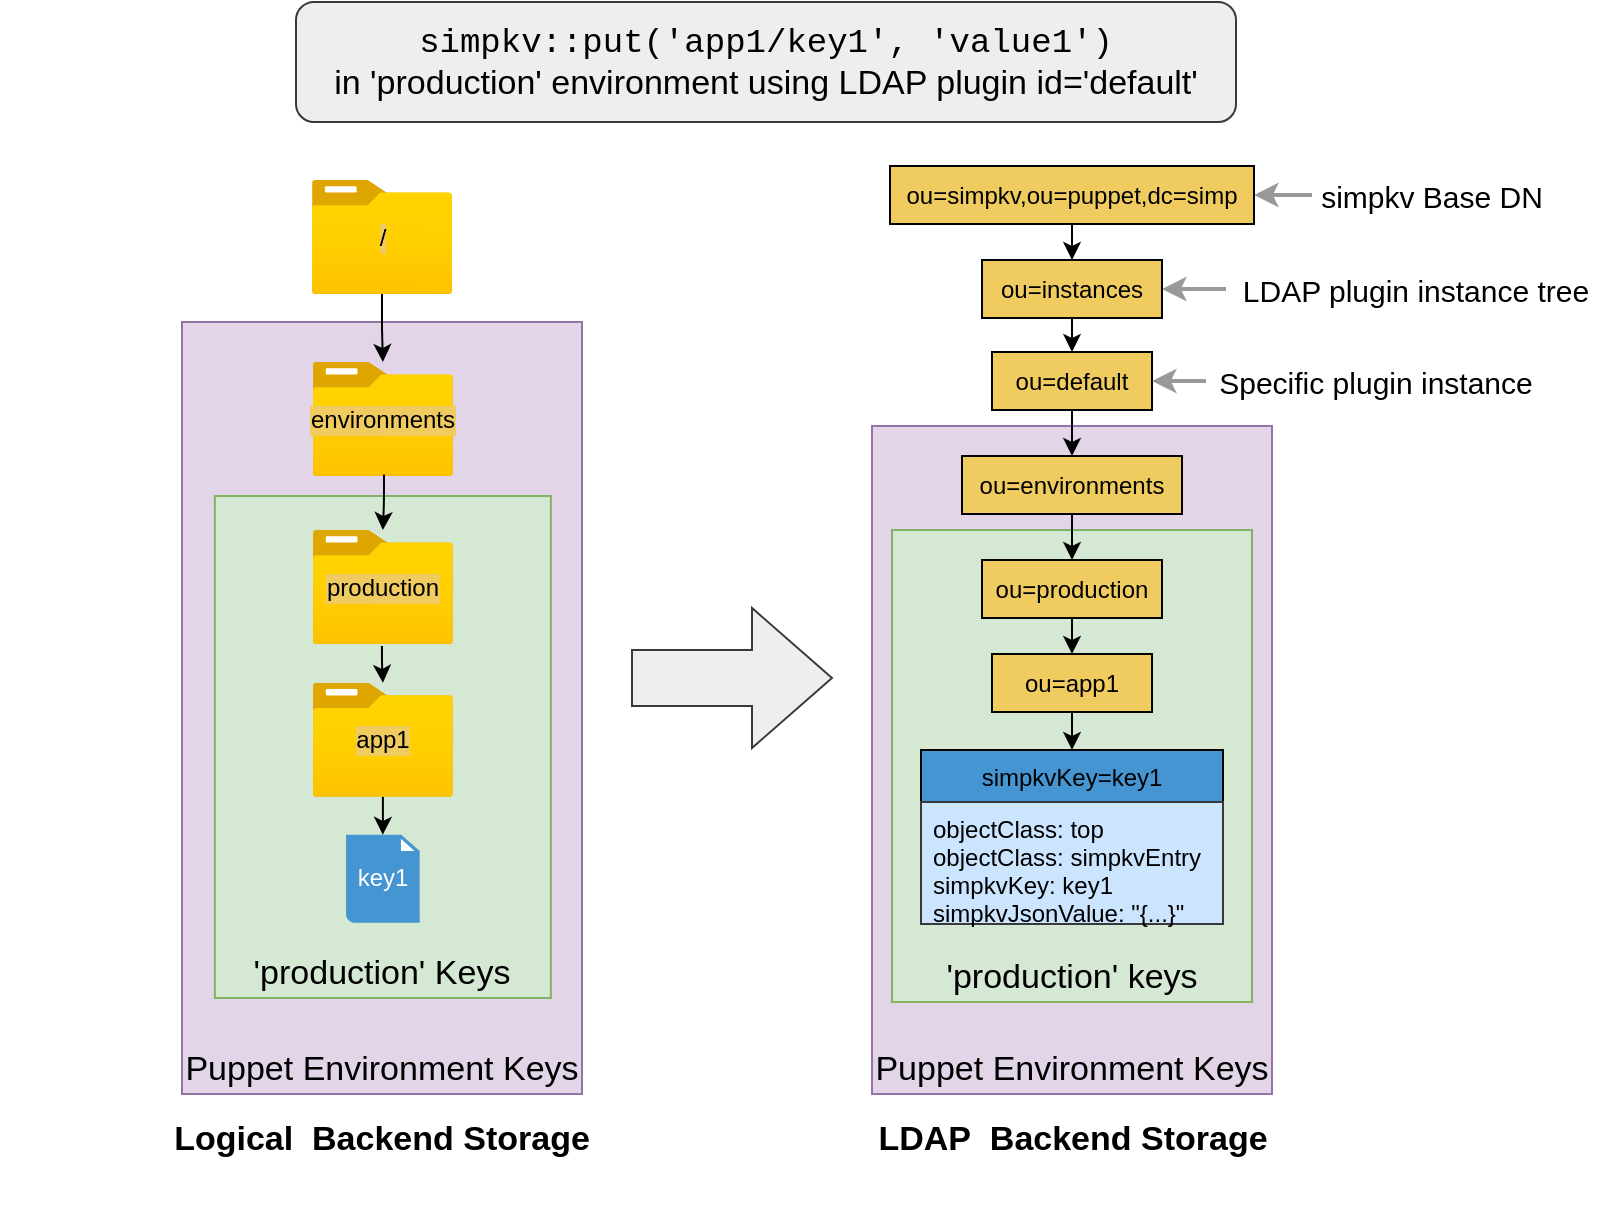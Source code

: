 <mxfile version="15.4.1" type="google"><diagram name="Page-1" id="2c0d36ab-eaac-3732-788b-9136903baeff"><mxGraphModel dx="1140" dy="624" grid="0" gridSize="1" guides="1" tooltips="1" connect="1" arrows="1" fold="1" page="1" pageScale="1.5" pageWidth="1169" pageHeight="827" background="#ffffff" math="0" shadow="0"><root><mxCell id="0"/><mxCell id="1" parent="0"/><mxCell id="208PTMHqfu_vN-Fcl2d_-17" value="&lt;font face=&quot;Courier New&quot;&gt;simpkv::put('app1/key1', 'value1')&lt;/font&gt; &lt;br&gt;in 'production' environment using LDAP plugin id='default'" style="rounded=1;whiteSpace=wrap;html=1;fontSize=17;fillColor=#eeeeee;strokeColor=#36393d;glass=0;" parent="1" vertex="1"><mxGeometry x="314" y="144" width="470" height="60" as="geometry"/></mxCell><mxCell id="208PTMHqfu_vN-Fcl2d_-22" value="" style="html=1;shadow=0;dashed=0;align=center;verticalAlign=middle;shape=mxgraph.arrows2.arrow;dy=0.6;dx=40;notch=0;fontSize=17;fillColor=#eeeeee;strokeColor=#36393d;" parent="1" vertex="1"><mxGeometry x="482" y="447" width="100" height="70" as="geometry"/></mxCell><mxCell id="208PTMHqfu_vN-Fcl2d_-25" value="simpkv Base DN" style="text;html=1;strokeColor=none;fillColor=none;align=center;verticalAlign=middle;whiteSpace=wrap;rounded=0;fontSize=15;" parent="1" vertex="1"><mxGeometry x="822" y="225.5" width="120" height="30" as="geometry"/></mxCell><mxCell id="208PTMHqfu_vN-Fcl2d_-46" value="" style="edgeStyle=none;rounded=0;orthogonalLoop=1;jettySize=auto;html=1;fontSize=15;strokeColor=#999999;strokeWidth=2;exitX=0;exitY=0.5;exitDx=0;exitDy=0;" parent="1" source="208PTMHqfu_vN-Fcl2d_-28" target="0eRQLGUDFKv9jYtDVFkk-20" edge="1"><mxGeometry relative="1" as="geometry"><mxPoint x="754" y="287" as="targetPoint"/></mxGeometry></mxCell><mxCell id="208PTMHqfu_vN-Fcl2d_-28" value="&lt;div style=&quot;font-size: 15px&quot;&gt;LDAP plugin instance tree&lt;br style=&quot;font-size: 15px&quot;&gt;&lt;/div&gt;" style="text;html=1;strokeColor=none;fillColor=none;align=center;verticalAlign=middle;whiteSpace=wrap;rounded=0;fontSize=15;" parent="1" vertex="1"><mxGeometry x="779" y="272.5" width="190" height="30" as="geometry"/></mxCell><mxCell id="208PTMHqfu_vN-Fcl2d_-36" value="" style="edgeStyle=none;rounded=0;orthogonalLoop=1;jettySize=auto;html=1;fontSize=17;strokeColor=#999999;strokeWidth=2;exitX=0;exitY=0.5;exitDx=0;exitDy=0;entryX=1;entryY=0.5;entryDx=0;entryDy=0;" parent="1" source="208PTMHqfu_vN-Fcl2d_-25" target="0eRQLGUDFKv9jYtDVFkk-18" edge="1"><mxGeometry relative="1" as="geometry"><mxPoint x="753.984" y="174" as="sourcePoint"/><mxPoint x="806" y="215.099" as="targetPoint"/></mxGeometry></mxCell><mxCell id="208PTMHqfu_vN-Fcl2d_-40" value="" style="group" parent="1" vertex="1" connectable="0"><mxGeometry x="166.436" y="233" width="382.0" height="520" as="geometry"/></mxCell><mxCell id="208PTMHqfu_vN-Fcl2d_-18" value="&lt;div&gt;&lt;b&gt;Logical&amp;nbsp; Backend Storage&lt;/b&gt;&lt;/div&gt;" style="rounded=0;whiteSpace=wrap;html=1;fontSize=17;strokeColor=none;" parent="208PTMHqfu_vN-Fcl2d_-40" vertex="1"><mxGeometry y="450" width="382" height="60" as="geometry"/></mxCell><mxCell id="208PTMHqfu_vN-Fcl2d_-38" value="" style="group" parent="208PTMHqfu_vN-Fcl2d_-40" vertex="1" connectable="0"><mxGeometry x="90.564" width="200" height="457" as="geometry"/></mxCell><mxCell id="208PTMHqfu_vN-Fcl2d_-1" value="&lt;font style=&quot;font-size: 17px&quot;&gt;Puppet Environment Keys&lt;/font&gt;" style="whiteSpace=wrap;html=1;rounded=0;fillColor=#e1d5e7;strokeColor=#9673a6;verticalAlign=bottom;fontSize=17;fontFamily=Helvetica;" parent="208PTMHqfu_vN-Fcl2d_-38" vertex="1"><mxGeometry y="71" width="200" height="386" as="geometry"/></mxCell><mxCell id="208PTMHqfu_vN-Fcl2d_-2" value="&lt;font style=&quot;font-size: 17px&quot;&gt;'production' Keys&lt;/font&gt;" style="whiteSpace=wrap;html=1;rounded=0;fillColor=#d5e8d4;strokeColor=#82b366;verticalAlign=bottom;fontSize=17;fontFamily=Helvetica;" parent="208PTMHqfu_vN-Fcl2d_-38" vertex="1"><mxGeometry x="16.44" y="158" width="168" height="251" as="geometry"/></mxCell><mxCell id="208PTMHqfu_vN-Fcl2d_-8" value="key1" style="shadow=0;dashed=0;html=1;strokeColor=none;fillColor=#4495D1;labelPosition=center;verticalLabelPosition=middle;verticalAlign=middle;align=center;outlineConnect=0;shape=mxgraph.veeam.2d.file;rounded=1;fontColor=#FFFFFF;" parent="208PTMHqfu_vN-Fcl2d_-38" vertex="1"><mxGeometry x="82.036" y="327.4" width="36.8" height="44" as="geometry"/></mxCell><mxCell id="208PTMHqfu_vN-Fcl2d_-7" value="" style="edgeStyle=orthogonalEdgeStyle;" parent="208PTMHqfu_vN-Fcl2d_-38" source="208PTMHqfu_vN-Fcl2d_-5" target="208PTMHqfu_vN-Fcl2d_-8" edge="1"><mxGeometry x="-250" y="6" as="geometry"><mxPoint x="612.859" y="775" as="targetPoint"/></mxGeometry></mxCell><mxCell id="208PTMHqfu_vN-Fcl2d_-3" value="/" style="html=1;points=[];align=center;image;fontSize=12;image=img/lib/azure2/general/Folder_Blank.svg;rounded=1;labelPosition=center;verticalLabelPosition=middle;verticalAlign=middle;labelBackgroundColor=#F0CC60;resizeWidth=1;resizeHeight=1;autosize=0;" parent="208PTMHqfu_vN-Fcl2d_-38" vertex="1"><mxGeometry x="60.561" width="78.87" height="57" as="geometry"/></mxCell><mxCell id="208PTMHqfu_vN-Fcl2d_-4" value="production" style="html=1;points=[];align=center;image;fontSize=12;image=img/lib/azure2/general/Folder_Blank.svg;rounded=1;labelPosition=center;verticalLabelPosition=middle;verticalAlign=middle;labelBackgroundColor=#F0CC60;resizeWidth=1;resizeHeight=1;autosize=0;" parent="208PTMHqfu_vN-Fcl2d_-38" vertex="1"><mxGeometry x="61.001" y="175" width="78.87" height="57" as="geometry"/></mxCell><mxCell id="208PTMHqfu_vN-Fcl2d_-5" value="app1" style="html=1;points=[];align=center;image;fontSize=12;image=img/lib/azure2/general/Folder_Blank.svg;rounded=1;labelPosition=center;verticalLabelPosition=middle;verticalAlign=middle;labelBackgroundColor=#F0CC60;resizeWidth=1;resizeHeight=1;autosize=0;" parent="208PTMHqfu_vN-Fcl2d_-38" vertex="1"><mxGeometry x="61.001" y="251.4" width="78.87" height="57" as="geometry"/></mxCell><mxCell id="208PTMHqfu_vN-Fcl2d_-6" value="" style="edgeStyle=orthogonalEdgeStyle;exitX=0.494;exitY=1.018;exitDx=0;exitDy=0;exitPerimeter=0;" parent="208PTMHqfu_vN-Fcl2d_-38" source="208PTMHqfu_vN-Fcl2d_-4" target="208PTMHqfu_vN-Fcl2d_-5" edge="1"><mxGeometry x="-63" y="-121" as="geometry"><Array as="points"/></mxGeometry></mxCell><mxCell id="208PTMHqfu_vN-Fcl2d_-9" value="environments" style="html=1;points=[];align=center;image;fontSize=12;image=img/lib/azure2/general/Folder_Blank.svg;rounded=1;labelPosition=center;verticalLabelPosition=middle;verticalAlign=middle;labelBackgroundColor=#F0CC60;resizeWidth=1;resizeHeight=1;autosize=0;" parent="208PTMHqfu_vN-Fcl2d_-38" vertex="1"><mxGeometry x="61.001" y="91" width="78.87" height="57" as="geometry"/></mxCell><mxCell id="208PTMHqfu_vN-Fcl2d_-10" value="" style="edgeStyle=elbowEdgeStyle;elbow=vertical;endArrow=classic;html=1;rounded=0;" parent="208PTMHqfu_vN-Fcl2d_-38" source="208PTMHqfu_vN-Fcl2d_-3" target="208PTMHqfu_vN-Fcl2d_-9" edge="1"><mxGeometry x="245.001" y="99" width="50" height="50" as="geometry"><mxPoint x="12.676" y="-40" as="sourcePoint"/><mxPoint x="-190.604" y="4" as="targetPoint"/></mxGeometry></mxCell><mxCell id="208PTMHqfu_vN-Fcl2d_-11" value="" style="edgeStyle=elbowEdgeStyle;elbow=vertical;endArrow=classic;html=1;exitX=0.507;exitY=0.986;exitDx=0;exitDy=0;exitPerimeter=0;" parent="208PTMHqfu_vN-Fcl2d_-38" source="208PTMHqfu_vN-Fcl2d_-9" target="208PTMHqfu_vN-Fcl2d_-4" edge="1"><mxGeometry x="245.001" y="99" width="50" height="50" as="geometry"><mxPoint x="170" y="59" as="sourcePoint"/><mxPoint x="120" y="109" as="targetPoint"/></mxGeometry></mxCell><mxCell id="208PTMHqfu_vN-Fcl2d_-20" value="&lt;div&gt;&lt;b&gt;LDAP&amp;nbsp; Backend Storage&lt;/b&gt;&lt;/div&gt;" style="rounded=0;whiteSpace=wrap;html=1;fontSize=17;strokeColor=none;" parent="1" vertex="1"><mxGeometry x="576.5" y="683" width="251" height="60" as="geometry"/></mxCell><mxCell id="208PTMHqfu_vN-Fcl2d_-12" value="&lt;font style=&quot;font-size: 17px&quot;&gt;Puppet Environment Keys&lt;/font&gt;" style="whiteSpace=wrap;html=1;rounded=0;fillColor=#e1d5e7;strokeColor=#9673a6;verticalAlign=bottom;fontSize=17;fontFamily=Helvetica;" parent="1" vertex="1"><mxGeometry x="602" y="356" width="200" height="334" as="geometry"/></mxCell><mxCell id="HH_NRcBdMy8W0-aaQskL-11" value="'production' keys" style="whiteSpace=wrap;html=1;fillColor=#d5e8d4;strokeColor=#82b366;verticalAlign=bottom;fontSize=17;" parent="1" vertex="1"><mxGeometry x="612" y="408" width="180" height="236" as="geometry"/></mxCell><mxCell id="0eRQLGUDFKv9jYtDVFkk-18" value="&lt;div&gt;ou=simpkv,ou=puppet,dc=simp&lt;/div&gt;" style="whiteSpace=wrap;html=1;fillColor=#F0CC60;" parent="1" vertex="1"><mxGeometry x="611" y="226" width="182" height="29" as="geometry"/></mxCell><mxCell id="0eRQLGUDFKv9jYtDVFkk-20" value="ou=instances" style="whiteSpace=wrap;html=1;fillColor=#F0CC60;" parent="1" vertex="1"><mxGeometry x="657" y="273" width="90" height="29" as="geometry"/></mxCell><mxCell id="JSehxr0sg_g_iUAbXu5D-5" style="edgeStyle=orthogonalEdgeStyle;rounded=0;orthogonalLoop=1;jettySize=auto;html=1;noEdgeStyle=1;orthogonal=1;entryX=0.5;entryY=0;entryDx=0;entryDy=0;" parent="1" source="0eRQLGUDFKv9jYtDVFkk-18" target="0eRQLGUDFKv9jYtDVFkk-20" edge="1"><mxGeometry x="612" y="61" as="geometry"><mxPoint x="735" y="198" as="sourcePoint"/></mxGeometry></mxCell><mxCell id="208PTMHqfu_vN-Fcl2d_-45" value="" style="rounded=0;orthogonalLoop=1;jettySize=auto;html=1;fontSize=15;strokeColor=#000000;strokeWidth=1;" parent="1" source="0eRQLGUDFKv9jYtDVFkk-20" target="0eRQLGUDFKv9jYtDVFkk-22" edge="1"><mxGeometry relative="1" as="geometry"/></mxCell><mxCell id="0eRQLGUDFKv9jYtDVFkk-22" value="ou=default" style="whiteSpace=wrap;html=1;fillColor=#F0CC60;" parent="1" vertex="1"><mxGeometry x="662" y="319" width="80" height="29" as="geometry"/></mxCell><mxCell id="0eRQLGUDFKv9jYtDVFkk-24" value="ou=environments" style="whiteSpace=wrap;html=1;fillColor=#F0CC60;" parent="1" vertex="1"><mxGeometry x="647" y="371" width="110" height="29" as="geometry"/></mxCell><mxCell id="0eRQLGUDFKv9jYtDVFkk-40" style="edgeStyle=elbowEdgeStyle;rounded=1;orthogonalLoop=1;jettySize=auto;html=1;exitDx=0;exitDy=0;orthogonal=1;entryX=0.5;entryY=0;entryDx=0;entryDy=0;exitX=0.5;exitY=1;elbow=vertical;" parent="1" source="0eRQLGUDFKv9jYtDVFkk-22" target="0eRQLGUDFKv9jYtDVFkk-24" edge="1"><mxGeometry x="612" y="61" as="geometry"/></mxCell><mxCell id="0eRQLGUDFKv9jYtDVFkk-26" value="ou=production" style="whiteSpace=wrap;html=1;fillColor=#F0CC60;" parent="1" vertex="1"><mxGeometry x="657" y="423" width="90" height="29" as="geometry"/></mxCell><mxCell id="HH_NRcBdMy8W0-aaQskL-22" value="" style="edgeStyle=elbowEdgeStyle;rounded=1;orthogonalLoop=1;jettySize=auto;elbow=vertical;html=1;entryX=0.5;entryY=0;entryDx=0;entryDy=0;" parent="1" source="0eRQLGUDFKv9jYtDVFkk-24" target="0eRQLGUDFKv9jYtDVFkk-26" edge="1"><mxGeometry x="612" y="61" as="geometry"/></mxCell><mxCell id="0eRQLGUDFKv9jYtDVFkk-28" value="ou=app1" style="whiteSpace=wrap;html=1;fillColor=#F0CC60;" parent="1" vertex="1"><mxGeometry x="662" y="470" width="80" height="29" as="geometry"/></mxCell><mxCell id="0eRQLGUDFKv9jYtDVFkk-42" style="edgeStyle=orthogonalEdgeStyle;rounded=0;orthogonalLoop=1;jettySize=auto;html=1;exitDx=0;exitDy=0;entryDx=0;entryDy=0;noEdgeStyle=1;orthogonal=1;" parent="1" source="0eRQLGUDFKv9jYtDVFkk-26" target="0eRQLGUDFKv9jYtDVFkk-28" edge="1"><mxGeometry x="612" y="61" as="geometry"><mxPoint x="434.5" y="371" as="sourcePoint"/></mxGeometry></mxCell><mxCell id="0eRQLGUDFKv9jYtDVFkk-43" style="edgeStyle=elbowEdgeStyle;rounded=1;orthogonalLoop=1;jettySize=auto;html=1;exitDx=0;exitDy=0;entryDx=0;entryDy=0;orthogonal=1;exitX=0.5;exitY=1;entryX=0.5;entryY=0;elbow=vertical;" parent="1" source="0eRQLGUDFKv9jYtDVFkk-28" target="HH_NRcBdMy8W0-aaQskL-32" edge="1"><mxGeometry x="-33" y="-42" as="geometry"><mxPoint x="702" y="528" as="targetPoint"/></mxGeometry></mxCell><mxCell id="HH_NRcBdMy8W0-aaQskL-32" value="simpkvKey=key1" style="swimlane;fontStyle=0;childLayout=stackLayout;horizontal=1;startSize=26;horizontalStack=0;resizeParent=1;resizeParentMax=0;resizeLast=0;collapsible=1;marginBottom=0;fillColor=#4495D1;" parent="1" vertex="1"><mxGeometry x="626.5" y="518" width="151" height="87" as="geometry"><mxRectangle x="48" y="1630" width="117" height="26" as="alternateBounds"/></mxGeometry></mxCell><mxCell id="HH_NRcBdMy8W0-aaQskL-33" value="objectClass: top&#10;objectClass: simpkvEntry&#10;simpkvKey: key1&#10;simpkvJsonValue: &quot;{...}&quot;&#10;" style="text;strokeColor=#36393d;fillColor=#cce5ff;align=left;verticalAlign=top;spacingLeft=4;spacingRight=4;overflow=hidden;rotatable=0;points=[[0,0.5],[1,0.5]];portConstraint=eastwest;autosize=1;" parent="HH_NRcBdMy8W0-aaQskL-32" vertex="1"><mxGeometry y="26" width="151" height="61" as="geometry"/></mxCell><mxCell id="208PTMHqfu_vN-Fcl2d_-48" value="" style="edgeStyle=none;rounded=0;orthogonalLoop=1;jettySize=auto;html=1;fontSize=15;strokeColor=#999999;strokeWidth=2;entryX=1;entryY=0.5;entryDx=0;entryDy=0;exitX=0;exitY=0.5;exitDx=0;exitDy=0;" parent="1" source="208PTMHqfu_vN-Fcl2d_-47" target="0eRQLGUDFKv9jYtDVFkk-22" edge="1"><mxGeometry relative="1" as="geometry"><mxPoint x="803" y="328" as="sourcePoint"/><mxPoint x="742" y="335.25" as="targetPoint"/></mxGeometry></mxCell><mxCell id="208PTMHqfu_vN-Fcl2d_-47" value="&lt;div style=&quot;font-size: 15px&quot; align=&quot;center&quot;&gt;Specific plugin instance&lt;br style=&quot;font-size: 15px&quot;&gt;&lt;/div&gt;" style="text;html=1;strokeColor=none;fillColor=none;align=center;verticalAlign=middle;whiteSpace=wrap;rounded=0;fontSize=15;" parent="1" vertex="1"><mxGeometry x="769" y="318.5" width="170" height="30" as="geometry"/></mxCell></root></mxGraphModel></diagram></mxfile>